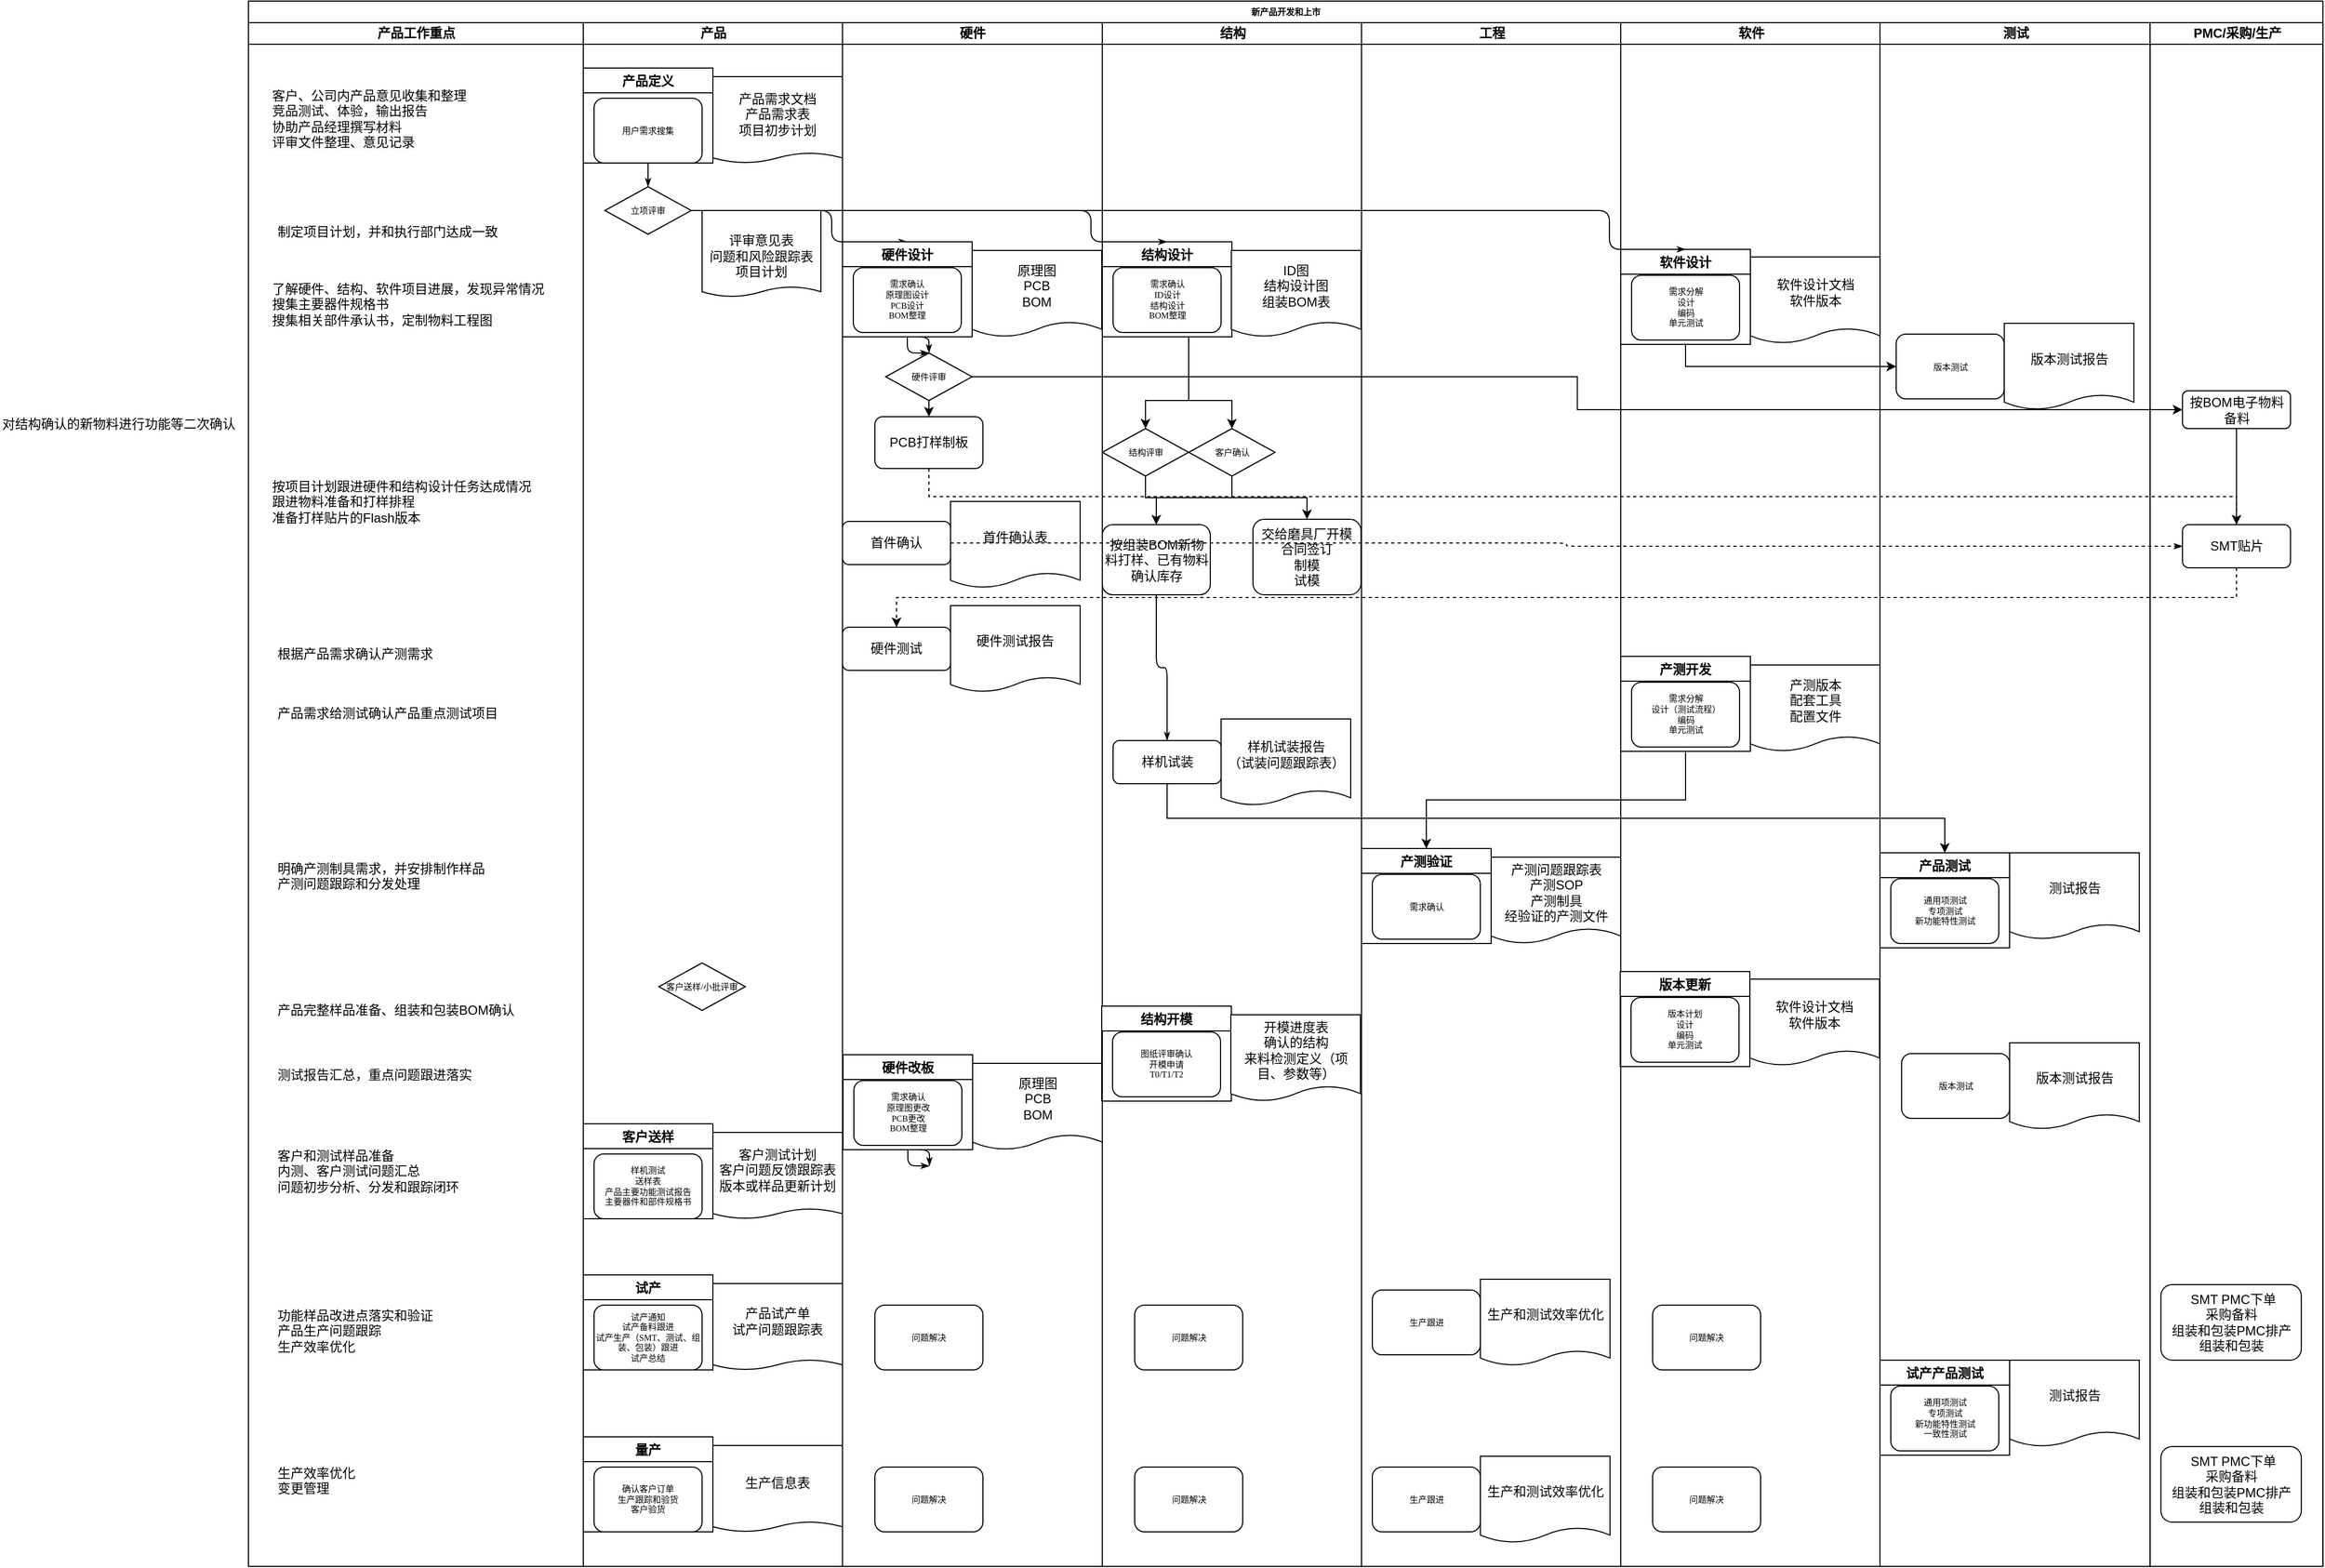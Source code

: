 <mxfile version="12.1.0" type="github" pages="1"><diagram id="gtd7qqsaQkl-EhFArQ7T" name="Page-1"><mxGraphModel dx="928" dy="581" grid="1" gridSize="10" guides="1" tooltips="1" connect="1" arrows="1" fold="1" page="1" pageScale="1" pageWidth="827" pageHeight="1169" math="0" shadow="0"><root><mxCell id="0"/><mxCell id="1" parent="0"/><mxCell id="2jfO0mRwjQdXOdoXId45-1" value="新产品开发和上市" style="swimlane;html=1;childLayout=stackLayout;startSize=20;rounded=0;shadow=0;labelBackgroundColor=none;strokeColor=#000000;strokeWidth=1;fillColor=#ffffff;fontFamily=Verdana;fontSize=8;fontColor=#000000;align=center;" vertex="1" parent="1"><mxGeometry x="335" y="330" width="1920.571" height="1450" as="geometry"/></mxCell><mxCell id="2jfO0mRwjQdXOdoXId45-2" style="edgeStyle=orthogonalEdgeStyle;rounded=1;html=1;labelBackgroundColor=none;startArrow=none;startFill=0;startSize=5;endArrow=classicThin;endFill=1;endSize=5;jettySize=auto;orthogonalLoop=1;strokeColor=#000000;strokeWidth=1;fontFamily=Verdana;fontSize=8;fontColor=#000000;exitX=1;exitY=0.5;exitDx=0;exitDy=0;entryX=0.5;entryY=0;entryDx=0;entryDy=0;" edge="1" parent="2jfO0mRwjQdXOdoXId45-1" source="2jfO0mRwjQdXOdoXId45-17" target="2jfO0mRwjQdXOdoXId45-34"><mxGeometry relative="1" as="geometry"><mxPoint x="120" y="115" as="sourcePoint"/><Array as="points"><mxPoint x="540" y="194"/></Array></mxGeometry></mxCell><mxCell id="2jfO0mRwjQdXOdoXId45-3" value="产品工作重点" style="swimlane;html=1;startSize=20;" vertex="1" parent="2jfO0mRwjQdXOdoXId45-1"><mxGeometry y="20" width="310" height="1430" as="geometry"/></mxCell><mxCell id="2jfO0mRwjQdXOdoXId45-4" value="客户、公司内产品意见收集和整理&lt;br&gt;竞品测试、体验，输出报告&lt;br&gt;协助产品经理撰写材料&lt;br&gt;&lt;span style=&quot;display: inline ; float: none ; background-color: rgb(248 , 249 , 250) ; color: rgb(0 , 0 , 0) ; font-family: &amp;#34;helvetica&amp;#34; ; font-size: 12px ; font-style: normal ; font-variant: normal ; font-weight: normal ; letter-spacing: normal ; line-height: 1.2 ; overflow-wrap: normal ; text-align: left ; text-decoration: none ; text-indent: 0px ; text-transform: none ; white-space: nowrap ; word-spacing: 0px&quot;&gt;评审文件整理、意见记录&lt;/span&gt;" style="text;html=1;resizable=0;points=[];autosize=1;align=left;verticalAlign=top;spacingTop=-4;" vertex="1" parent="2jfO0mRwjQdXOdoXId45-3"><mxGeometry x="20" y="58" width="200" height="60" as="geometry"/></mxCell><mxCell id="2jfO0mRwjQdXOdoXId45-5" value="了解硬件、结构、软件项目进展，发现异常情况&lt;br&gt;搜集主要器件规格书&lt;br&gt;搜集相关部件承认书，定制物料工程图" style="text;html=1;resizable=0;points=[];autosize=1;align=left;verticalAlign=top;spacingTop=-4;" vertex="1" parent="2jfO0mRwjQdXOdoXId45-3"><mxGeometry x="20" y="237" width="270" height="40" as="geometry"/></mxCell><mxCell id="2jfO0mRwjQdXOdoXId45-6" value="按项目计划跟进硬件和结构设计任务达成情况&lt;br&gt;跟进物料准备和打样排程&lt;br&gt;准备打样贴片的Flash版本" style="text;html=1;resizable=0;points=[];autosize=1;align=left;verticalAlign=top;spacingTop=-4;" vertex="1" parent="2jfO0mRwjQdXOdoXId45-3"><mxGeometry x="20" y="420" width="260" height="40" as="geometry"/></mxCell><mxCell id="2jfO0mRwjQdXOdoXId45-7" value="产品需求给测试确认产品重点测试项目" style="text;html=1;resizable=0;points=[];autosize=1;align=left;verticalAlign=top;spacingTop=-4;" vertex="1" parent="2jfO0mRwjQdXOdoXId45-3"><mxGeometry x="25" y="630" width="220" height="20" as="geometry"/></mxCell><mxCell id="2jfO0mRwjQdXOdoXId45-8" value="根据产品需求&lt;span style=&quot;display: inline ; float: none ; background-color: rgb(248 , 249 , 250) ; color: rgb(0 , 0 , 0) ; font-family: &amp;#34;helvetica&amp;#34; ; font-size: 12px ; font-style: normal ; font-variant: normal ; font-weight: normal ; letter-spacing: normal ; line-height: 1.2 ; overflow-wrap: normal ; text-align: left ; text-decoration: none ; text-indent: 0px ; text-transform: none ; white-space: nowrap ; word-spacing: 0px&quot;&gt;确认&lt;/span&gt;产测需求" style="text;html=1;resizable=0;points=[];autosize=1;align=left;verticalAlign=top;spacingTop=-4;" vertex="1" parent="2jfO0mRwjQdXOdoXId45-3"><mxGeometry x="25" y="575" width="160" height="20" as="geometry"/></mxCell><mxCell id="2jfO0mRwjQdXOdoXId45-9" value="明确产测制具需求，并安排制作样品&lt;br&gt;产测问题跟踪和分发处理" style="text;html=1;resizable=0;points=[];autosize=1;align=left;verticalAlign=top;spacingTop=-4;" vertex="1" parent="2jfO0mRwjQdXOdoXId45-3"><mxGeometry x="25" y="774" width="210" height="30" as="geometry"/></mxCell><mxCell id="2jfO0mRwjQdXOdoXId45-10" value="产品完整样品准备、组装和包装BOM确认" style="text;html=1;resizable=0;points=[];autosize=1;align=left;verticalAlign=top;spacingTop=-4;" vertex="1" parent="2jfO0mRwjQdXOdoXId45-3"><mxGeometry x="25" y="905" width="230" height="20" as="geometry"/></mxCell><mxCell id="2jfO0mRwjQdXOdoXId45-11" value="测试报告汇总，重点问题跟进落实" style="text;html=1;resizable=0;points=[];autosize=1;align=left;verticalAlign=top;spacingTop=-4;" vertex="1" parent="2jfO0mRwjQdXOdoXId45-3"><mxGeometry x="25" y="965" width="200" height="20" as="geometry"/></mxCell><mxCell id="2jfO0mRwjQdXOdoXId45-12" value="客户和测试样品准备&lt;br&gt;内测、客户测试问题汇总&lt;br&gt;问题初步分析、分发和跟踪闭环" style="text;html=1;resizable=0;points=[];autosize=1;align=left;verticalAlign=top;spacingTop=-4;" vertex="1" parent="2jfO0mRwjQdXOdoXId45-3"><mxGeometry x="25" y="1040" width="180" height="40" as="geometry"/></mxCell><mxCell id="2jfO0mRwjQdXOdoXId45-13" value="功能样品改进点落实和验证&lt;br&gt;产品生产问题跟踪&lt;br&gt;生产效率优化" style="text;html=1;resizable=0;points=[];autosize=1;align=left;verticalAlign=top;spacingTop=-4;" vertex="1" parent="2jfO0mRwjQdXOdoXId45-3"><mxGeometry x="25" y="1188" width="160" height="40" as="geometry"/></mxCell><mxCell id="2jfO0mRwjQdXOdoXId45-14" value="生产效率优化&lt;br&gt;变更管理" style="text;html=1;resizable=0;points=[];autosize=1;align=left;verticalAlign=top;spacingTop=-4;" vertex="1" parent="2jfO0mRwjQdXOdoXId45-3"><mxGeometry x="25" y="1334" width="90" height="30" as="geometry"/></mxCell><mxCell id="2jfO0mRwjQdXOdoXId45-15" value="制定项目计划，并和执行部门达成一致" style="text;html=1;" vertex="1" parent="2jfO0mRwjQdXOdoXId45-3"><mxGeometry x="25" y="180" width="100" height="30" as="geometry"/></mxCell><mxCell id="2jfO0mRwjQdXOdoXId45-16" value="产品" style="swimlane;html=1;startSize=20;" vertex="1" parent="2jfO0mRwjQdXOdoXId45-1"><mxGeometry x="310" y="20" width="240" height="1430" as="geometry"/></mxCell><mxCell id="2jfO0mRwjQdXOdoXId45-17" value="立项评审" style="rhombus;whiteSpace=wrap;html=1;rounded=0;shadow=0;labelBackgroundColor=none;strokeColor=#000000;strokeWidth=1;fillColor=#ffffff;fontFamily=Verdana;fontSize=8;fontColor=#000000;align=center;" vertex="1" parent="2jfO0mRwjQdXOdoXId45-16"><mxGeometry x="20" y="152" width="80" height="44" as="geometry"/></mxCell><mxCell id="2jfO0mRwjQdXOdoXId45-18" value="产品定义" style="swimlane;" vertex="1" parent="2jfO0mRwjQdXOdoXId45-16"><mxGeometry y="42" width="120" height="88" as="geometry"><mxRectangle x="20" y="42" width="80" height="23" as="alternateBounds"/></mxGeometry></mxCell><mxCell id="2jfO0mRwjQdXOdoXId45-19" value="用户需求搜集&lt;br&gt;" style="rounded=1;whiteSpace=wrap;html=1;shadow=0;labelBackgroundColor=none;strokeColor=#000000;strokeWidth=1;fillColor=#ffffff;fontFamily=Verdana;fontSize=8;fontColor=#000000;align=center;" vertex="1" parent="2jfO0mRwjQdXOdoXId45-18"><mxGeometry x="10" y="28" width="100" height="60" as="geometry"/></mxCell><mxCell id="2jfO0mRwjQdXOdoXId45-20" value="产品需求文档&lt;br&gt;产品需求表&lt;br&gt;项目初步计划" style="shape=document;whiteSpace=wrap;html=1;boundedLbl=1;size=0.118;" vertex="1" parent="2jfO0mRwjQdXOdoXId45-16"><mxGeometry x="120" y="50" width="120" height="80" as="geometry"/></mxCell><mxCell id="2jfO0mRwjQdXOdoXId45-21" style="edgeStyle=orthogonalEdgeStyle;rounded=1;html=1;labelBackgroundColor=none;startArrow=none;startFill=0;startSize=5;endArrow=classicThin;endFill=1;endSize=5;jettySize=auto;orthogonalLoop=1;strokeColor=#000000;strokeWidth=1;fontFamily=Verdana;fontSize=8;fontColor=#000000;exitX=0.5;exitY=1;exitDx=0;exitDy=0;" edge="1" parent="2jfO0mRwjQdXOdoXId45-16" source="2jfO0mRwjQdXOdoXId45-19" target="2jfO0mRwjQdXOdoXId45-17"><mxGeometry relative="1" as="geometry"/></mxCell><mxCell id="2jfO0mRwjQdXOdoXId45-22" value="&lt;br&gt;评审意见表&lt;br&gt;问题和风险跟踪表&lt;br&gt;项目计划" style="shape=document;whiteSpace=wrap;html=1;boundedLbl=1;size=0.118;" vertex="1" parent="2jfO0mRwjQdXOdoXId45-16"><mxGeometry x="110" y="174" width="110" height="80" as="geometry"/></mxCell><mxCell id="2jfO0mRwjQdXOdoXId45-23" value="客户送样" style="swimlane;" vertex="1" parent="2jfO0mRwjQdXOdoXId45-16"><mxGeometry y="1020" width="120" height="88" as="geometry"><mxRectangle x="20" y="42" width="80" height="23" as="alternateBounds"/></mxGeometry></mxCell><mxCell id="2jfO0mRwjQdXOdoXId45-24" value="样机测试&lt;br&gt;送样表&lt;br&gt;产品主要功能测试报告&lt;br&gt;主要器件和部件规格书" style="rounded=1;whiteSpace=wrap;html=1;shadow=0;labelBackgroundColor=none;strokeColor=#000000;strokeWidth=1;fillColor=#ffffff;fontFamily=Verdana;fontSize=8;fontColor=#000000;align=center;" vertex="1" parent="2jfO0mRwjQdXOdoXId45-23"><mxGeometry x="10" y="28" width="100" height="60" as="geometry"/></mxCell><mxCell id="2jfO0mRwjQdXOdoXId45-25" value="客户测试计划&lt;br&gt;客户问题反馈跟踪表&lt;br&gt;版本或样品更新计划" style="shape=document;whiteSpace=wrap;html=1;boundedLbl=1;size=0.118;" vertex="1" parent="2jfO0mRwjQdXOdoXId45-16"><mxGeometry x="120" y="1028" width="120" height="80" as="geometry"/></mxCell><mxCell id="2jfO0mRwjQdXOdoXId45-26" value="客户送样/小批评审" style="rhombus;whiteSpace=wrap;html=1;rounded=0;shadow=0;labelBackgroundColor=none;strokeColor=#000000;strokeWidth=1;fillColor=#ffffff;fontFamily=Verdana;fontSize=8;fontColor=#000000;align=center;" vertex="1" parent="2jfO0mRwjQdXOdoXId45-16"><mxGeometry x="70" y="871" width="80" height="44" as="geometry"/></mxCell><mxCell id="2jfO0mRwjQdXOdoXId45-27" value="试产" style="swimlane;" vertex="1" parent="2jfO0mRwjQdXOdoXId45-16"><mxGeometry y="1160" width="120" height="88" as="geometry"><mxRectangle x="20" y="42" width="80" height="23" as="alternateBounds"/></mxGeometry></mxCell><mxCell id="2jfO0mRwjQdXOdoXId45-28" value="试产通知&lt;br&gt;试产备料跟进&lt;br&gt;试产生产（SMT、测试、组装、包装）跟进&lt;br&gt;试产总结" style="rounded=1;whiteSpace=wrap;html=1;shadow=0;labelBackgroundColor=none;strokeColor=#000000;strokeWidth=1;fillColor=#ffffff;fontFamily=Verdana;fontSize=8;fontColor=#000000;align=center;" vertex="1" parent="2jfO0mRwjQdXOdoXId45-27"><mxGeometry x="10" y="28" width="100" height="60" as="geometry"/></mxCell><mxCell id="2jfO0mRwjQdXOdoXId45-29" value="产品试产单&lt;br&gt;试产问题跟踪表" style="shape=document;whiteSpace=wrap;html=1;boundedLbl=1;size=0.118;" vertex="1" parent="2jfO0mRwjQdXOdoXId45-16"><mxGeometry x="120" y="1168" width="120" height="80" as="geometry"/></mxCell><mxCell id="2jfO0mRwjQdXOdoXId45-30" value="量产" style="swimlane;" vertex="1" parent="2jfO0mRwjQdXOdoXId45-16"><mxGeometry y="1310" width="120" height="88" as="geometry"><mxRectangle x="20" y="42" width="80" height="23" as="alternateBounds"/></mxGeometry></mxCell><mxCell id="2jfO0mRwjQdXOdoXId45-31" value="确认客户订单&lt;br&gt;生产跟踪和验货&lt;br&gt;客户验货" style="rounded=1;whiteSpace=wrap;html=1;shadow=0;labelBackgroundColor=none;strokeColor=#000000;strokeWidth=1;fillColor=#ffffff;fontFamily=Verdana;fontSize=8;fontColor=#000000;align=center;" vertex="1" parent="2jfO0mRwjQdXOdoXId45-30"><mxGeometry x="10" y="28" width="100" height="60" as="geometry"/></mxCell><mxCell id="2jfO0mRwjQdXOdoXId45-32" value="生产信息表&lt;br&gt;" style="shape=document;whiteSpace=wrap;html=1;boundedLbl=1;size=0.118;" vertex="1" parent="2jfO0mRwjQdXOdoXId45-16"><mxGeometry x="120" y="1318" width="120" height="80" as="geometry"/></mxCell><mxCell id="2jfO0mRwjQdXOdoXId45-33" value="硬件" style="swimlane;html=1;startSize=20;" vertex="1" parent="2jfO0mRwjQdXOdoXId45-1"><mxGeometry x="550" y="20" width="240.5" height="1430" as="geometry"/></mxCell><mxCell id="2jfO0mRwjQdXOdoXId45-34" value="硬件设计" style="swimlane;" vertex="1" parent="2jfO0mRwjQdXOdoXId45-33"><mxGeometry y="203" width="120" height="88" as="geometry"><mxRectangle y="203" width="80" height="23" as="alternateBounds"/></mxGeometry></mxCell><mxCell id="2jfO0mRwjQdXOdoXId45-35" value="需求确认&lt;br&gt;原理图设计&lt;br&gt;PCB设计&lt;br&gt;BOM整理" style="rounded=1;whiteSpace=wrap;html=1;shadow=0;labelBackgroundColor=none;strokeColor=#000000;strokeWidth=1;fillColor=#ffffff;fontFamily=Verdana;fontSize=8;fontColor=#000000;align=center;" vertex="1" parent="2jfO0mRwjQdXOdoXId45-34"><mxGeometry x="10" y="24" width="100" height="60" as="geometry"/></mxCell><mxCell id="2jfO0mRwjQdXOdoXId45-36" value="硬件评审" style="rhombus;whiteSpace=wrap;html=1;rounded=0;shadow=0;labelBackgroundColor=none;strokeColor=#000000;strokeWidth=1;fillColor=#ffffff;fontFamily=Verdana;fontSize=8;fontColor=#000000;align=center;" vertex="1" parent="2jfO0mRwjQdXOdoXId45-33"><mxGeometry x="40" y="306" width="80" height="44" as="geometry"/></mxCell><mxCell id="2jfO0mRwjQdXOdoXId45-37" style="edgeStyle=orthogonalEdgeStyle;rounded=1;html=1;labelBackgroundColor=none;startArrow=none;startFill=0;startSize=5;endArrow=classicThin;endFill=1;endSize=5;jettySize=auto;orthogonalLoop=1;strokeColor=#000000;strokeWidth=1;fontFamily=Verdana;fontSize=8;fontColor=#000000;exitX=0.5;exitY=1;exitDx=0;exitDy=0;entryX=0.5;entryY=0;entryDx=0;entryDy=0;" edge="1" parent="2jfO0mRwjQdXOdoXId45-33" source="2jfO0mRwjQdXOdoXId45-34" target="2jfO0mRwjQdXOdoXId45-36"><mxGeometry relative="1" as="geometry"/></mxCell><mxCell id="2jfO0mRwjQdXOdoXId45-38" style="edgeStyle=orthogonalEdgeStyle;rounded=1;html=1;labelBackgroundColor=none;startArrow=none;startFill=0;startSize=5;endArrow=classicThin;endFill=1;endSize=5;jettySize=auto;orthogonalLoop=1;strokeColor=#000000;strokeWidth=1;fontFamily=Verdana;fontSize=8;fontColor=#000000;exitX=0.5;exitY=1;exitDx=0;exitDy=0;entryX=0.5;entryY=0;entryDx=0;entryDy=0;" edge="1" parent="2jfO0mRwjQdXOdoXId45-33" source="2jfO0mRwjQdXOdoXId45-34" target="2jfO0mRwjQdXOdoXId45-36"><mxGeometry relative="1" as="geometry"><mxPoint x="339.667" y="351.167" as="sourcePoint"/><mxPoint x="339.667" y="366.167" as="targetPoint"/><Array as="points"><mxPoint x="80" y="306"/></Array></mxGeometry></mxCell><mxCell id="2jfO0mRwjQdXOdoXId45-39" value="PCB打样制板" style="rounded=1;whiteSpace=wrap;html=1;" vertex="1" parent="2jfO0mRwjQdXOdoXId45-33"><mxGeometry x="30" y="365" width="100" height="48" as="geometry"/></mxCell><mxCell id="2jfO0mRwjQdXOdoXId45-40" value="" style="edgeStyle=orthogonalEdgeStyle;rounded=0;orthogonalLoop=1;jettySize=auto;html=1;exitX=0.5;exitY=1;exitDx=0;exitDy=0;entryX=0.5;entryY=0;entryDx=0;entryDy=0;" edge="1" parent="2jfO0mRwjQdXOdoXId45-33" source="2jfO0mRwjQdXOdoXId45-36" target="2jfO0mRwjQdXOdoXId45-39"><mxGeometry relative="1" as="geometry"><mxPoint x="80" y="350" as="sourcePoint"/><mxPoint x="1350" y="329" as="targetPoint"/><Array as="points"/></mxGeometry></mxCell><mxCell id="2jfO0mRwjQdXOdoXId45-41" value="硬件测试" style="rounded=1;whiteSpace=wrap;html=1;" vertex="1" parent="2jfO0mRwjQdXOdoXId45-33"><mxGeometry y="560" width="100" height="40" as="geometry"/></mxCell><mxCell id="2jfO0mRwjQdXOdoXId45-42" value="首件确认" style="rounded=1;whiteSpace=wrap;html=1;" vertex="1" parent="2jfO0mRwjQdXOdoXId45-33"><mxGeometry y="462" width="100" height="40" as="geometry"/></mxCell><mxCell id="2jfO0mRwjQdXOdoXId45-43" value="原理图&lt;br&gt;PCB&lt;br&gt;BOM" style="shape=document;whiteSpace=wrap;html=1;boundedLbl=1;size=0.174;" vertex="1" parent="2jfO0mRwjQdXOdoXId45-33"><mxGeometry x="120" y="211" width="120" height="80" as="geometry"/></mxCell><mxCell id="2jfO0mRwjQdXOdoXId45-44" value="硬件测试报告" style="shape=document;whiteSpace=wrap;html=1;boundedLbl=1;size=0.174;" vertex="1" parent="2jfO0mRwjQdXOdoXId45-33"><mxGeometry x="100" y="540" width="120" height="80" as="geometry"/></mxCell><mxCell id="2jfO0mRwjQdXOdoXId45-45" value="首件确认表" style="shape=document;whiteSpace=wrap;html=1;boundedLbl=1;size=0.174;" vertex="1" parent="2jfO0mRwjQdXOdoXId45-33"><mxGeometry x="100" y="443.5" width="120" height="80" as="geometry"/></mxCell><mxCell id="2jfO0mRwjQdXOdoXId45-46" value="硬件改板" style="swimlane;" vertex="1" parent="2jfO0mRwjQdXOdoXId45-33"><mxGeometry x="0.5" y="956" width="120" height="88" as="geometry"><mxRectangle x="20" y="42" width="80" height="23" as="alternateBounds"/></mxGeometry></mxCell><mxCell id="2jfO0mRwjQdXOdoXId45-47" value="需求确认&lt;br&gt;原理图更改&lt;br&gt;PCB更改&lt;br&gt;BOM整理" style="rounded=1;whiteSpace=wrap;html=1;shadow=0;labelBackgroundColor=none;strokeColor=#000000;strokeWidth=1;fillColor=#ffffff;fontFamily=Verdana;fontSize=8;fontColor=#000000;align=center;" vertex="1" parent="2jfO0mRwjQdXOdoXId45-46"><mxGeometry x="10" y="24" width="100" height="60" as="geometry"/></mxCell><mxCell id="2jfO0mRwjQdXOdoXId45-48" style="edgeStyle=orthogonalEdgeStyle;rounded=1;html=1;labelBackgroundColor=none;startArrow=none;startFill=0;startSize=5;endArrow=classicThin;endFill=1;endSize=5;jettySize=auto;orthogonalLoop=1;strokeColor=#000000;strokeWidth=1;fontFamily=Verdana;fontSize=8;fontColor=#000000;exitX=0.5;exitY=1;exitDx=0;exitDy=0;entryX=0.5;entryY=0;entryDx=0;entryDy=0;" edge="1" parent="2jfO0mRwjQdXOdoXId45-33" source="2jfO0mRwjQdXOdoXId45-46"><mxGeometry relative="1" as="geometry"><mxPoint x="80.5" y="1059" as="targetPoint"/></mxGeometry></mxCell><mxCell id="2jfO0mRwjQdXOdoXId45-49" style="edgeStyle=orthogonalEdgeStyle;rounded=1;html=1;labelBackgroundColor=none;startArrow=none;startFill=0;startSize=5;endArrow=classicThin;endFill=1;endSize=5;jettySize=auto;orthogonalLoop=1;strokeColor=#000000;strokeWidth=1;fontFamily=Verdana;fontSize=8;fontColor=#000000;exitX=0.5;exitY=1;exitDx=0;exitDy=0;entryX=0.5;entryY=0;entryDx=0;entryDy=0;" edge="1" parent="2jfO0mRwjQdXOdoXId45-33" source="2jfO0mRwjQdXOdoXId45-46"><mxGeometry relative="1" as="geometry"><mxPoint x="-39.833" y="1064.167" as="sourcePoint"/><mxPoint x="80.5" y="1059" as="targetPoint"/><Array as="points"><mxPoint x="80.5" y="1059"/></Array></mxGeometry></mxCell><mxCell id="2jfO0mRwjQdXOdoXId45-50" value="原理图&lt;br&gt;PCB&lt;br&gt;BOM" style="shape=document;whiteSpace=wrap;html=1;boundedLbl=1;size=0.174;" vertex="1" parent="2jfO0mRwjQdXOdoXId45-33"><mxGeometry x="120.5" y="964" width="120" height="80" as="geometry"/></mxCell><mxCell id="2jfO0mRwjQdXOdoXId45-51" value="问题解决" style="rounded=1;whiteSpace=wrap;html=1;shadow=0;labelBackgroundColor=none;strokeColor=#000000;strokeWidth=1;fillColor=#ffffff;fontFamily=Verdana;fontSize=8;fontColor=#000000;align=center;" vertex="1" parent="2jfO0mRwjQdXOdoXId45-33"><mxGeometry x="30" y="1188" width="100" height="60" as="geometry"/></mxCell><mxCell id="2jfO0mRwjQdXOdoXId45-52" value="问题解决" style="rounded=1;whiteSpace=wrap;html=1;shadow=0;labelBackgroundColor=none;strokeColor=#000000;strokeWidth=1;fillColor=#ffffff;fontFamily=Verdana;fontSize=8;fontColor=#000000;align=center;" vertex="1" parent="2jfO0mRwjQdXOdoXId45-33"><mxGeometry x="30" y="1338" width="100" height="60" as="geometry"/></mxCell><mxCell id="2jfO0mRwjQdXOdoXId45-53" value="结构" style="swimlane;html=1;startSize=20;" vertex="1" parent="2jfO0mRwjQdXOdoXId45-1"><mxGeometry x="790.5" y="20" width="240" height="1430" as="geometry"/></mxCell><mxCell id="2jfO0mRwjQdXOdoXId45-54" value="结构设计" style="swimlane;startSize=23;" vertex="1" parent="2jfO0mRwjQdXOdoXId45-53"><mxGeometry y="203" width="120" height="88" as="geometry"><mxRectangle x="20" y="42" width="80" height="23" as="alternateBounds"/></mxGeometry></mxCell><mxCell id="2jfO0mRwjQdXOdoXId45-55" value="需求确认&lt;br&gt;ID设计&lt;br&gt;结构设计&lt;br&gt;BOM整理" style="rounded=1;whiteSpace=wrap;html=1;shadow=0;labelBackgroundColor=none;strokeColor=#000000;strokeWidth=1;fillColor=#ffffff;fontFamily=Verdana;fontSize=8;fontColor=#000000;align=center;" vertex="1" parent="2jfO0mRwjQdXOdoXId45-54"><mxGeometry x="10" y="24" width="100" height="60" as="geometry"/></mxCell><mxCell id="2jfO0mRwjQdXOdoXId45-56" value="结构评审" style="rhombus;whiteSpace=wrap;html=1;rounded=0;shadow=0;labelBackgroundColor=none;strokeColor=#000000;strokeWidth=1;fillColor=#ffffff;fontFamily=Verdana;fontSize=8;fontColor=#000000;align=center;" vertex="1" parent="2jfO0mRwjQdXOdoXId45-53"><mxGeometry y="376" width="80" height="44" as="geometry"/></mxCell><mxCell id="2jfO0mRwjQdXOdoXId45-57" value="客户确认" style="rhombus;whiteSpace=wrap;html=1;rounded=0;shadow=0;labelBackgroundColor=none;strokeColor=#000000;strokeWidth=1;fillColor=#ffffff;fontFamily=Verdana;fontSize=8;fontColor=#000000;align=center;" vertex="1" parent="2jfO0mRwjQdXOdoXId45-53"><mxGeometry x="80" y="376" width="80" height="44" as="geometry"/></mxCell><mxCell id="2jfO0mRwjQdXOdoXId45-58" value="" style="edgeStyle=orthogonalEdgeStyle;rounded=0;orthogonalLoop=1;jettySize=auto;html=1;exitX=0.5;exitY=1;exitDx=0;exitDy=0;entryX=0.5;entryY=0;entryDx=0;entryDy=0;" edge="1" parent="2jfO0mRwjQdXOdoXId45-53" source="2jfO0mRwjQdXOdoXId45-54" target="2jfO0mRwjQdXOdoXId45-57"><mxGeometry relative="1" as="geometry"><mxPoint x="80" y="360" as="sourcePoint"/><mxPoint x="80" y="375" as="targetPoint"/><Array as="points"><mxPoint x="80" y="350"/><mxPoint x="120" y="350"/></Array></mxGeometry></mxCell><mxCell id="2jfO0mRwjQdXOdoXId45-59" value="" style="edgeStyle=orthogonalEdgeStyle;rounded=0;orthogonalLoop=1;jettySize=auto;html=1;entryX=0.5;entryY=0;entryDx=0;entryDy=0;exitX=0.5;exitY=1;exitDx=0;exitDy=0;" edge="1" parent="2jfO0mRwjQdXOdoXId45-53" source="2jfO0mRwjQdXOdoXId45-54" target="2jfO0mRwjQdXOdoXId45-56"><mxGeometry relative="1" as="geometry"><mxPoint x="140.667" y="341.333" as="sourcePoint"/><mxPoint x="140.667" y="356.183" as="targetPoint"/><Array as="points"><mxPoint x="80" y="350"/><mxPoint x="40" y="350"/></Array></mxGeometry></mxCell><mxCell id="2jfO0mRwjQdXOdoXId45-60" value="交给磨具厂开模&lt;br&gt;合同签订&lt;br&gt;制模&lt;br&gt;试模" style="rounded=1;whiteSpace=wrap;html=1;" vertex="1" parent="2jfO0mRwjQdXOdoXId45-53"><mxGeometry x="139.5" y="460" width="100" height="70" as="geometry"/></mxCell><mxCell id="2jfO0mRwjQdXOdoXId45-61" value="" style="edgeStyle=orthogonalEdgeStyle;rounded=0;orthogonalLoop=1;jettySize=auto;html=1;exitX=0.5;exitY=1;exitDx=0;exitDy=0;entryX=0.5;entryY=0;entryDx=0;entryDy=0;" edge="1" parent="2jfO0mRwjQdXOdoXId45-53" source="2jfO0mRwjQdXOdoXId45-56" target="2jfO0mRwjQdXOdoXId45-60"><mxGeometry relative="1" as="geometry"><mxPoint x="80" y="360" as="sourcePoint"/><mxPoint x="1050.412" y="466.176" as="targetPoint"/><Array as="points"><mxPoint x="40" y="440"/><mxPoint x="190" y="440"/></Array></mxGeometry></mxCell><mxCell id="2jfO0mRwjQdXOdoXId45-62" value="样机试装" style="rounded=1;whiteSpace=wrap;html=1;" vertex="1" parent="2jfO0mRwjQdXOdoXId45-53"><mxGeometry x="10" y="665" width="100" height="40" as="geometry"/></mxCell><mxCell id="2jfO0mRwjQdXOdoXId45-63" value="按组装BOM新物料打样、已有物料确认库存" style="rounded=1;whiteSpace=wrap;html=1;" vertex="1" parent="2jfO0mRwjQdXOdoXId45-53"><mxGeometry y="465" width="100" height="65" as="geometry"/></mxCell><mxCell id="2jfO0mRwjQdXOdoXId45-64" style="edgeStyle=orthogonalEdgeStyle;rounded=0;orthogonalLoop=1;jettySize=auto;html=1;exitX=0.5;exitY=1;exitDx=0;exitDy=0;" edge="1" parent="2jfO0mRwjQdXOdoXId45-53" source="2jfO0mRwjQdXOdoXId45-57" target="2jfO0mRwjQdXOdoXId45-63"><mxGeometry relative="1" as="geometry"><mxPoint x="-90.176" y="440.294" as="sourcePoint"/><mxPoint x="-50.176" y="549.706" as="targetPoint"/><Array as="points"><mxPoint x="120" y="440"/><mxPoint x="50" y="440"/></Array></mxGeometry></mxCell><mxCell id="2jfO0mRwjQdXOdoXId45-65" style="edgeStyle=orthogonalEdgeStyle;rounded=1;html=1;labelBackgroundColor=none;startArrow=none;startFill=0;startSize=5;endArrow=classicThin;endFill=1;endSize=5;jettySize=auto;orthogonalLoop=1;strokeColor=#000000;strokeWidth=1;fontFamily=Verdana;fontSize=8;fontColor=#000000;exitX=0.5;exitY=1;exitDx=0;exitDy=0;entryX=0.5;entryY=0;entryDx=0;entryDy=0;" edge="1" parent="2jfO0mRwjQdXOdoXId45-53" source="2jfO0mRwjQdXOdoXId45-63" target="2jfO0mRwjQdXOdoXId45-62"><mxGeometry relative="1" as="geometry"><mxPoint x="1514" y="380" as="sourcePoint"/><mxPoint x="650" y="410" as="targetPoint"/></mxGeometry></mxCell><mxCell id="2jfO0mRwjQdXOdoXId45-66" value="样机试装报告&lt;br&gt;（试装问题跟踪表）" style="shape=document;whiteSpace=wrap;html=1;boundedLbl=1;size=0.174;" vertex="1" parent="2jfO0mRwjQdXOdoXId45-53"><mxGeometry x="110" y="645" width="120" height="80" as="geometry"/></mxCell><mxCell id="2jfO0mRwjQdXOdoXId45-67" value="ID图&lt;br&gt;结构设计图&lt;br&gt;组装BOM表" style="shape=document;whiteSpace=wrap;html=1;boundedLbl=1;size=0.174;" vertex="1" parent="2jfO0mRwjQdXOdoXId45-53"><mxGeometry x="119.5" y="211" width="120" height="80" as="geometry"/></mxCell><mxCell id="2jfO0mRwjQdXOdoXId45-68" value="结构开模" style="swimlane;startSize=23;" vertex="1" parent="2jfO0mRwjQdXOdoXId45-53"><mxGeometry x="-0.5" y="911" width="120" height="88" as="geometry"><mxRectangle x="20" y="42" width="80" height="23" as="alternateBounds"/></mxGeometry></mxCell><mxCell id="2jfO0mRwjQdXOdoXId45-69" value="图纸评审确认&lt;br&gt;开模申请&lt;br&gt;T0/T1/T2" style="rounded=1;whiteSpace=wrap;html=1;shadow=0;labelBackgroundColor=none;strokeColor=#000000;strokeWidth=1;fillColor=#ffffff;fontFamily=Verdana;fontSize=8;fontColor=#000000;align=center;" vertex="1" parent="2jfO0mRwjQdXOdoXId45-68"><mxGeometry x="10" y="24" width="100" height="60" as="geometry"/></mxCell><mxCell id="2jfO0mRwjQdXOdoXId45-70" value="开模进度表&lt;br&gt;确认的结构&lt;br&gt;来料检测定义（项目、参数等）" style="shape=document;whiteSpace=wrap;html=1;boundedLbl=1;size=0.174;" vertex="1" parent="2jfO0mRwjQdXOdoXId45-53"><mxGeometry x="119" y="919" width="120" height="80" as="geometry"/></mxCell><mxCell id="2jfO0mRwjQdXOdoXId45-71" value="问题解决" style="rounded=1;whiteSpace=wrap;html=1;shadow=0;labelBackgroundColor=none;strokeColor=#000000;strokeWidth=1;fillColor=#ffffff;fontFamily=Verdana;fontSize=8;fontColor=#000000;align=center;" vertex="1" parent="2jfO0mRwjQdXOdoXId45-53"><mxGeometry x="30" y="1188" width="100" height="60" as="geometry"/></mxCell><mxCell id="2jfO0mRwjQdXOdoXId45-72" value="问题解决" style="rounded=1;whiteSpace=wrap;html=1;shadow=0;labelBackgroundColor=none;strokeColor=#000000;strokeWidth=1;fillColor=#ffffff;fontFamily=Verdana;fontSize=8;fontColor=#000000;align=center;" vertex="1" parent="2jfO0mRwjQdXOdoXId45-53"><mxGeometry x="30" y="1338" width="100" height="60" as="geometry"/></mxCell><mxCell id="2jfO0mRwjQdXOdoXId45-73" value="工程" style="swimlane;html=1;startSize=20;" vertex="1" parent="2jfO0mRwjQdXOdoXId45-1"><mxGeometry x="1030.5" y="20" width="240" height="1430" as="geometry"/></mxCell><mxCell id="2jfO0mRwjQdXOdoXId45-74" value="产测验证" style="swimlane;startSize=23;" vertex="1" parent="2jfO0mRwjQdXOdoXId45-73"><mxGeometry y="765" width="120" height="88" as="geometry"><mxRectangle x="20" y="42" width="80" height="23" as="alternateBounds"/></mxGeometry></mxCell><mxCell id="2jfO0mRwjQdXOdoXId45-75" value="需求确认" style="rounded=1;whiteSpace=wrap;html=1;shadow=0;labelBackgroundColor=none;strokeColor=#000000;strokeWidth=1;fillColor=#ffffff;fontFamily=Verdana;fontSize=8;fontColor=#000000;align=center;" vertex="1" parent="2jfO0mRwjQdXOdoXId45-74"><mxGeometry x="10" y="24" width="100" height="60" as="geometry"/></mxCell><mxCell id="2jfO0mRwjQdXOdoXId45-76" value="产测问题跟踪表&lt;br&gt;产测SOP&lt;br&gt;产测制具&lt;br&gt;经验证的产测文件" style="shape=document;whiteSpace=wrap;html=1;boundedLbl=1;size=0.174;" vertex="1" parent="2jfO0mRwjQdXOdoXId45-73"><mxGeometry x="120" y="773" width="120" height="80" as="geometry"/></mxCell><mxCell id="2jfO0mRwjQdXOdoXId45-77" value="生产跟进" style="rounded=1;whiteSpace=wrap;html=1;shadow=0;labelBackgroundColor=none;strokeColor=#000000;strokeWidth=1;fillColor=#ffffff;fontFamily=Verdana;fontSize=8;fontColor=#000000;align=center;" vertex="1" parent="2jfO0mRwjQdXOdoXId45-73"><mxGeometry x="10" y="1174" width="100" height="60" as="geometry"/></mxCell><mxCell id="2jfO0mRwjQdXOdoXId45-78" value="生产和测试效率优化" style="shape=document;whiteSpace=wrap;html=1;boundedLbl=1;size=0.174;" vertex="1" parent="2jfO0mRwjQdXOdoXId45-73"><mxGeometry x="110.071" y="1164" width="120" height="80" as="geometry"/></mxCell><mxCell id="2jfO0mRwjQdXOdoXId45-79" value="生产跟进" style="rounded=1;whiteSpace=wrap;html=1;shadow=0;labelBackgroundColor=none;strokeColor=#000000;strokeWidth=1;fillColor=#ffffff;fontFamily=Verdana;fontSize=8;fontColor=#000000;align=center;" vertex="1" parent="2jfO0mRwjQdXOdoXId45-73"><mxGeometry x="10" y="1338" width="100" height="60" as="geometry"/></mxCell><mxCell id="2jfO0mRwjQdXOdoXId45-80" value="生产和测试效率优化" style="shape=document;whiteSpace=wrap;html=1;boundedLbl=1;size=0.174;" vertex="1" parent="2jfO0mRwjQdXOdoXId45-73"><mxGeometry x="110.071" y="1328" width="120" height="80" as="geometry"/></mxCell><mxCell id="2jfO0mRwjQdXOdoXId45-81" value="&lt;span style=&quot;background-color: rgb(248 , 249 , 250) ; color: rgb(0 , 0 , 0) ; display: inline ; float: none ; font-family: &amp;#34;quot&amp;#34; ; font-style: normal ; font-variant: normal ; font-weight: bold ; letter-spacing: normal ; line-height: 1.2 ; overflow-wrap: normal ; text-align: center ; text-decoration: none ; text-indent: 0px ; text-transform: none ; white-space: nowrap ; word-spacing: 0px&quot;&gt;软件&lt;/span&gt;" style="swimlane;html=1;startSize=20;" vertex="1" parent="2jfO0mRwjQdXOdoXId45-1"><mxGeometry x="1270.5" y="20" width="240" height="1430" as="geometry"/></mxCell><mxCell id="2jfO0mRwjQdXOdoXId45-82" value="软件设计" style="swimlane;startSize=23;" vertex="1" parent="2jfO0mRwjQdXOdoXId45-81"><mxGeometry y="210" width="120" height="88" as="geometry"><mxRectangle x="20" y="42" width="80" height="23" as="alternateBounds"/></mxGeometry></mxCell><mxCell id="2jfO0mRwjQdXOdoXId45-83" value="需求分解&lt;br&gt;设计&lt;br&gt;编码&lt;br&gt;单元测试" style="rounded=1;whiteSpace=wrap;html=1;shadow=0;labelBackgroundColor=none;strokeColor=#000000;strokeWidth=1;fillColor=#ffffff;fontFamily=Verdana;fontSize=8;fontColor=#000000;align=center;" vertex="1" parent="2jfO0mRwjQdXOdoXId45-82"><mxGeometry x="10" y="24" width="100" height="60" as="geometry"/></mxCell><mxCell id="2jfO0mRwjQdXOdoXId45-84" value="软件设计文档&lt;br&gt;软件版本" style="shape=document;whiteSpace=wrap;html=1;boundedLbl=1;size=0.174;" vertex="1" parent="2jfO0mRwjQdXOdoXId45-81"><mxGeometry x="120.071" y="217" width="120" height="80" as="geometry"/></mxCell><mxCell id="2jfO0mRwjQdXOdoXId45-85" value="产测开发" style="swimlane;startSize=23;" vertex="1" parent="2jfO0mRwjQdXOdoXId45-81"><mxGeometry y="587" width="120" height="88" as="geometry"><mxRectangle x="20" y="42" width="80" height="23" as="alternateBounds"/></mxGeometry></mxCell><mxCell id="2jfO0mRwjQdXOdoXId45-86" value="需求分解&lt;br&gt;设计（测试流程）&lt;br&gt;编码&lt;br&gt;单元测试" style="rounded=1;whiteSpace=wrap;html=1;shadow=0;labelBackgroundColor=none;strokeColor=#000000;strokeWidth=1;fillColor=#ffffff;fontFamily=Verdana;fontSize=8;fontColor=#000000;align=center;" vertex="1" parent="2jfO0mRwjQdXOdoXId45-85"><mxGeometry x="10" y="24" width="100" height="60" as="geometry"/></mxCell><mxCell id="2jfO0mRwjQdXOdoXId45-87" value="产测版本&lt;br&gt;配套工具&lt;br&gt;配置文件" style="shape=document;whiteSpace=wrap;html=1;boundedLbl=1;size=0.174;" vertex="1" parent="2jfO0mRwjQdXOdoXId45-81"><mxGeometry x="120" y="595" width="120" height="80" as="geometry"/></mxCell><mxCell id="2jfO0mRwjQdXOdoXId45-88" value="版本更新" style="swimlane;startSize=23;" vertex="1" parent="2jfO0mRwjQdXOdoXId45-81"><mxGeometry x="-0.5" y="879" width="120" height="88" as="geometry"><mxRectangle x="20" y="42" width="80" height="23" as="alternateBounds"/></mxGeometry></mxCell><mxCell id="2jfO0mRwjQdXOdoXId45-89" value="版本计划&lt;br&gt;设计&lt;br&gt;编码&lt;br&gt;单元测试" style="rounded=1;whiteSpace=wrap;html=1;shadow=0;labelBackgroundColor=none;strokeColor=#000000;strokeWidth=1;fillColor=#ffffff;fontFamily=Verdana;fontSize=8;fontColor=#000000;align=center;" vertex="1" parent="2jfO0mRwjQdXOdoXId45-88"><mxGeometry x="10" y="24" width="100" height="60" as="geometry"/></mxCell><mxCell id="2jfO0mRwjQdXOdoXId45-90" value="软件设计文档&lt;br&gt;软件版本" style="shape=document;whiteSpace=wrap;html=1;boundedLbl=1;size=0.174;" vertex="1" parent="2jfO0mRwjQdXOdoXId45-81"><mxGeometry x="119.571" y="886" width="120" height="80" as="geometry"/></mxCell><mxCell id="2jfO0mRwjQdXOdoXId45-91" value="问题解决" style="rounded=1;whiteSpace=wrap;html=1;shadow=0;labelBackgroundColor=none;strokeColor=#000000;strokeWidth=1;fillColor=#ffffff;fontFamily=Verdana;fontSize=8;fontColor=#000000;align=center;" vertex="1" parent="2jfO0mRwjQdXOdoXId45-81"><mxGeometry x="29.5" y="1188" width="100" height="60" as="geometry"/></mxCell><mxCell id="2jfO0mRwjQdXOdoXId45-92" value="问题解决" style="rounded=1;whiteSpace=wrap;html=1;shadow=0;labelBackgroundColor=none;strokeColor=#000000;strokeWidth=1;fillColor=#ffffff;fontFamily=Verdana;fontSize=8;fontColor=#000000;align=center;" vertex="1" parent="2jfO0mRwjQdXOdoXId45-81"><mxGeometry x="29.5" y="1338" width="100" height="60" as="geometry"/></mxCell><mxCell id="2jfO0mRwjQdXOdoXId45-93" value="测试" style="swimlane;html=1;startSize=20;" vertex="1" parent="2jfO0mRwjQdXOdoXId45-1"><mxGeometry x="1510.5" y="20" width="250.071" height="1430" as="geometry"/></mxCell><mxCell id="2jfO0mRwjQdXOdoXId45-94" value="产品测试" style="swimlane;startSize=23;" vertex="1" parent="2jfO0mRwjQdXOdoXId45-93"><mxGeometry y="769" width="120" height="88" as="geometry"><mxRectangle x="20" y="42" width="80" height="23" as="alternateBounds"/></mxGeometry></mxCell><mxCell id="2jfO0mRwjQdXOdoXId45-95" value="通用项测试&lt;br&gt;专项测试&lt;br&gt;新功能特性测试" style="rounded=1;whiteSpace=wrap;html=1;shadow=0;labelBackgroundColor=none;strokeColor=#000000;strokeWidth=1;fillColor=#ffffff;fontFamily=Verdana;fontSize=8;fontColor=#000000;align=center;" vertex="1" parent="2jfO0mRwjQdXOdoXId45-94"><mxGeometry x="10" y="24" width="100" height="60" as="geometry"/></mxCell><mxCell id="2jfO0mRwjQdXOdoXId45-96" value="版本测试" style="rounded=1;whiteSpace=wrap;html=1;shadow=0;labelBackgroundColor=none;strokeColor=#000000;strokeWidth=1;fillColor=#ffffff;fontFamily=Verdana;fontSize=8;fontColor=#000000;align=center;" vertex="1" parent="2jfO0mRwjQdXOdoXId45-93"><mxGeometry x="15" y="288.5" width="100" height="60" as="geometry"/></mxCell><mxCell id="2jfO0mRwjQdXOdoXId45-97" value="版本测试报告" style="shape=document;whiteSpace=wrap;html=1;boundedLbl=1;size=0.174;" vertex="1" parent="2jfO0mRwjQdXOdoXId45-93"><mxGeometry x="115.071" y="278.5" width="120" height="80" as="geometry"/></mxCell><mxCell id="2jfO0mRwjQdXOdoXId45-98" value="测试报告" style="shape=document;whiteSpace=wrap;html=1;boundedLbl=1;size=0.174;" vertex="1" parent="2jfO0mRwjQdXOdoXId45-93"><mxGeometry x="120.071" y="769" width="120" height="80" as="geometry"/></mxCell><mxCell id="2jfO0mRwjQdXOdoXId45-99" value="版本测试" style="rounded=1;whiteSpace=wrap;html=1;shadow=0;labelBackgroundColor=none;strokeColor=#000000;strokeWidth=1;fillColor=#ffffff;fontFamily=Verdana;fontSize=8;fontColor=#000000;align=center;" vertex="1" parent="2jfO0mRwjQdXOdoXId45-93"><mxGeometry x="20" y="955" width="100" height="60" as="geometry"/></mxCell><mxCell id="2jfO0mRwjQdXOdoXId45-100" value="版本测试报告" style="shape=document;whiteSpace=wrap;html=1;boundedLbl=1;size=0.174;" vertex="1" parent="2jfO0mRwjQdXOdoXId45-93"><mxGeometry x="120.071" y="945" width="120" height="80" as="geometry"/></mxCell><mxCell id="2jfO0mRwjQdXOdoXId45-101" value="试产产品测试" style="swimlane;startSize=23;" vertex="1" parent="2jfO0mRwjQdXOdoXId45-93"><mxGeometry y="1239" width="120" height="88" as="geometry"><mxRectangle x="20" y="42" width="80" height="23" as="alternateBounds"/></mxGeometry></mxCell><mxCell id="2jfO0mRwjQdXOdoXId45-102" value="通用项测试&lt;br&gt;专项测试&lt;br&gt;新功能特性测试&lt;br&gt;一致性测试" style="rounded=1;whiteSpace=wrap;html=1;shadow=0;labelBackgroundColor=none;strokeColor=#000000;strokeWidth=1;fillColor=#ffffff;fontFamily=Verdana;fontSize=8;fontColor=#000000;align=center;" vertex="1" parent="2jfO0mRwjQdXOdoXId45-101"><mxGeometry x="10" y="24" width="100" height="60" as="geometry"/></mxCell><mxCell id="2jfO0mRwjQdXOdoXId45-103" value="测试报告" style="shape=document;whiteSpace=wrap;html=1;boundedLbl=1;size=0.174;" vertex="1" parent="2jfO0mRwjQdXOdoXId45-93"><mxGeometry x="120.071" y="1239" width="120" height="80" as="geometry"/></mxCell><mxCell id="2jfO0mRwjQdXOdoXId45-104" value="PMC/采购/生产" style="swimlane;html=1;startSize=20;" vertex="1" parent="2jfO0mRwjQdXOdoXId45-1"><mxGeometry x="1760.571" y="20" width="160" height="1430" as="geometry"/></mxCell><mxCell id="2jfO0mRwjQdXOdoXId45-105" value="SMT贴片&lt;br&gt;" style="rounded=1;whiteSpace=wrap;html=1;" vertex="1" parent="2jfO0mRwjQdXOdoXId45-104"><mxGeometry x="30" y="465" width="100" height="40" as="geometry"/></mxCell><mxCell id="2jfO0mRwjQdXOdoXId45-106" value="按BOM电子物料备料" style="rounded=1;whiteSpace=wrap;html=1;" vertex="1" parent="2jfO0mRwjQdXOdoXId45-104"><mxGeometry x="30" y="341" width="100" height="35" as="geometry"/></mxCell><mxCell id="2jfO0mRwjQdXOdoXId45-107" style="edgeStyle=orthogonalEdgeStyle;rounded=1;html=1;labelBackgroundColor=none;startArrow=none;startFill=0;startSize=5;endArrow=classicThin;endFill=1;endSize=5;jettySize=auto;orthogonalLoop=1;strokeColor=#000000;strokeWidth=1;fontFamily=Verdana;fontSize=8;fontColor=#000000;exitX=0.5;exitY=1;exitDx=0;exitDy=0;entryX=0.5;entryY=0;entryDx=0;entryDy=0;" edge="1" parent="2jfO0mRwjQdXOdoXId45-104" source="2jfO0mRwjQdXOdoXId45-106" target="2jfO0mRwjQdXOdoXId45-105"><mxGeometry relative="1" as="geometry"><mxPoint x="974" y="380" as="sourcePoint"/><mxPoint x="110" y="410" as="targetPoint"/></mxGeometry></mxCell><mxCell id="2jfO0mRwjQdXOdoXId45-108" value="&amp;nbsp;SMT PMC下单&lt;br&gt;采购备料&lt;br&gt;组装和包装PMC排产&lt;br&gt;组装和包装" style="rounded=1;whiteSpace=wrap;html=1;" vertex="1" parent="2jfO0mRwjQdXOdoXId45-104"><mxGeometry x="10" y="1169" width="130" height="70" as="geometry"/></mxCell><mxCell id="2jfO0mRwjQdXOdoXId45-109" value="&amp;nbsp;SMT PMC下单&lt;br&gt;采购备料&lt;br&gt;组装和包装PMC排产&lt;br&gt;组装和包装" style="rounded=1;whiteSpace=wrap;html=1;" vertex="1" parent="2jfO0mRwjQdXOdoXId45-104"><mxGeometry x="10" y="1319" width="130" height="70" as="geometry"/></mxCell><mxCell id="2jfO0mRwjQdXOdoXId45-110" style="edgeStyle=orthogonalEdgeStyle;rounded=1;html=1;labelBackgroundColor=none;startArrow=none;startFill=0;startSize=5;endArrow=classicThin;endFill=1;endSize=5;jettySize=auto;orthogonalLoop=1;strokeColor=#000000;strokeWidth=1;fontFamily=Verdana;fontSize=8;fontColor=#000000;exitX=1;exitY=0.5;exitDx=0;exitDy=0;entryX=0.5;entryY=0;entryDx=0;entryDy=0;" edge="1" parent="2jfO0mRwjQdXOdoXId45-1" source="2jfO0mRwjQdXOdoXId45-17" target="2jfO0mRwjQdXOdoXId45-54"><mxGeometry relative="1" as="geometry"><mxPoint x="330" y="194" as="sourcePoint"/><mxPoint x="430" y="223" as="targetPoint"/><Array as="points"><mxPoint x="780" y="194"/></Array></mxGeometry></mxCell><mxCell id="2jfO0mRwjQdXOdoXId45-111" style="edgeStyle=orthogonalEdgeStyle;rounded=1;html=1;labelBackgroundColor=none;startArrow=none;startFill=0;startSize=5;endArrow=classicThin;endFill=1;endSize=5;jettySize=auto;orthogonalLoop=1;strokeColor=#000000;strokeWidth=1;fontFamily=Verdana;fontSize=8;fontColor=#000000;exitX=1;exitY=0.5;exitDx=0;exitDy=0;entryX=0.5;entryY=0;entryDx=0;entryDy=0;" edge="1" parent="2jfO0mRwjQdXOdoXId45-1" source="2jfO0mRwjQdXOdoXId45-17" target="2jfO0mRwjQdXOdoXId45-82"><mxGeometry relative="1" as="geometry"><mxPoint x="330" y="194" as="sourcePoint"/><mxPoint x="480" y="223" as="targetPoint"/><Array as="points"><mxPoint x="1260" y="194"/></Array></mxGeometry></mxCell><mxCell id="2jfO0mRwjQdXOdoXId45-112" value="" style="edgeStyle=orthogonalEdgeStyle;rounded=0;orthogonalLoop=1;jettySize=auto;html=1;exitX=0.5;exitY=1;exitDx=0;exitDy=0;dashed=1;entryX=0.5;entryY=0;entryDx=0;entryDy=0;" edge="1" parent="2jfO0mRwjQdXOdoXId45-1" source="2jfO0mRwjQdXOdoXId45-39" target="2jfO0mRwjQdXOdoXId45-105"><mxGeometry relative="1" as="geometry"><mxPoint x="1290" y="430" as="sourcePoint"/><mxPoint x="1100" y="480" as="targetPoint"/></mxGeometry></mxCell><mxCell id="2jfO0mRwjQdXOdoXId45-113" style="edgeStyle=orthogonalEdgeStyle;rounded=0;orthogonalLoop=1;jettySize=auto;html=1;exitX=0.5;exitY=1;exitDx=0;exitDy=0;entryX=0;entryY=0.5;entryDx=0;entryDy=0;" edge="1" parent="2jfO0mRwjQdXOdoXId45-1" source="2jfO0mRwjQdXOdoXId45-82" target="2jfO0mRwjQdXOdoXId45-96"><mxGeometry relative="1" as="geometry"><mxPoint x="909.824" y="408.794" as="sourcePoint"/><mxPoint x="910" y="130" as="targetPoint"/></mxGeometry></mxCell><mxCell id="2jfO0mRwjQdXOdoXId45-114" style="edgeStyle=orthogonalEdgeStyle;rounded=0;orthogonalLoop=1;jettySize=auto;html=1;exitX=0.5;exitY=1;exitDx=0;exitDy=0;entryX=0.5;entryY=0;entryDx=0;entryDy=0;" edge="1" parent="2jfO0mRwjQdXOdoXId45-1" source="2jfO0mRwjQdXOdoXId45-62" target="2jfO0mRwjQdXOdoXId45-94"><mxGeometry relative="1" as="geometry"><mxPoint x="470" y="640.0" as="targetPoint"/></mxGeometry></mxCell><mxCell id="2jfO0mRwjQdXOdoXId45-115" value="" style="edgeStyle=orthogonalEdgeStyle;rounded=0;orthogonalLoop=1;jettySize=auto;html=1;dashed=1;exitX=0.5;exitY=1;exitDx=0;exitDy=0;" edge="1" parent="2jfO0mRwjQdXOdoXId45-1" source="2jfO0mRwjQdXOdoXId45-105" target="2jfO0mRwjQdXOdoXId45-41"><mxGeometry relative="1" as="geometry"/></mxCell><mxCell id="2jfO0mRwjQdXOdoXId45-116" style="edgeStyle=orthogonalEdgeStyle;rounded=1;html=1;labelBackgroundColor=none;startArrow=none;startFill=0;startSize=5;endArrow=classicThin;endFill=1;endSize=5;jettySize=auto;orthogonalLoop=1;strokeColor=#000000;strokeWidth=1;fontFamily=Verdana;fontSize=8;fontColor=#000000;exitX=1;exitY=0.5;exitDx=0;exitDy=0;entryX=0;entryY=0.5;entryDx=0;entryDy=0;dashed=1;" edge="1" parent="2jfO0mRwjQdXOdoXId45-1" source="2jfO0mRwjQdXOdoXId45-42" target="2jfO0mRwjQdXOdoXId45-105"><mxGeometry relative="1" as="geometry"><mxPoint x="330" y="194" as="sourcePoint"/><mxPoint x="480" y="223" as="targetPoint"/></mxGeometry></mxCell><mxCell id="2jfO0mRwjQdXOdoXId45-117" value="" style="edgeStyle=orthogonalEdgeStyle;rounded=0;orthogonalLoop=1;jettySize=auto;html=1;entryX=0;entryY=0.5;entryDx=0;entryDy=0;" edge="1" parent="2jfO0mRwjQdXOdoXId45-1" source="2jfO0mRwjQdXOdoXId45-36" target="2jfO0mRwjQdXOdoXId45-106"><mxGeometry relative="1" as="geometry"><mxPoint x="680" y="348" as="targetPoint"/></mxGeometry></mxCell><mxCell id="2jfO0mRwjQdXOdoXId45-118" value="" style="edgeStyle=orthogonalEdgeStyle;rounded=0;orthogonalLoop=1;jettySize=auto;html=1;entryX=0.5;entryY=0;entryDx=0;entryDy=0;exitX=0.5;exitY=1;exitDx=0;exitDy=0;" edge="1" parent="2jfO0mRwjQdXOdoXId45-1" source="2jfO0mRwjQdXOdoXId45-85" target="2jfO0mRwjQdXOdoXId45-74"><mxGeometry relative="1" as="geometry"><mxPoint x="1330.5" y="775" as="targetPoint"/></mxGeometry></mxCell><mxCell id="2jfO0mRwjQdXOdoXId45-119" value="对结构确认的新物料进行功能等二次确认" style="text;html=1;resizable=0;points=[];autosize=1;align=left;verticalAlign=top;spacingTop=-4;" vertex="1" parent="1"><mxGeometry x="105" y="712" width="230" height="20" as="geometry"/></mxCell></root></mxGraphModel></diagram></mxfile>